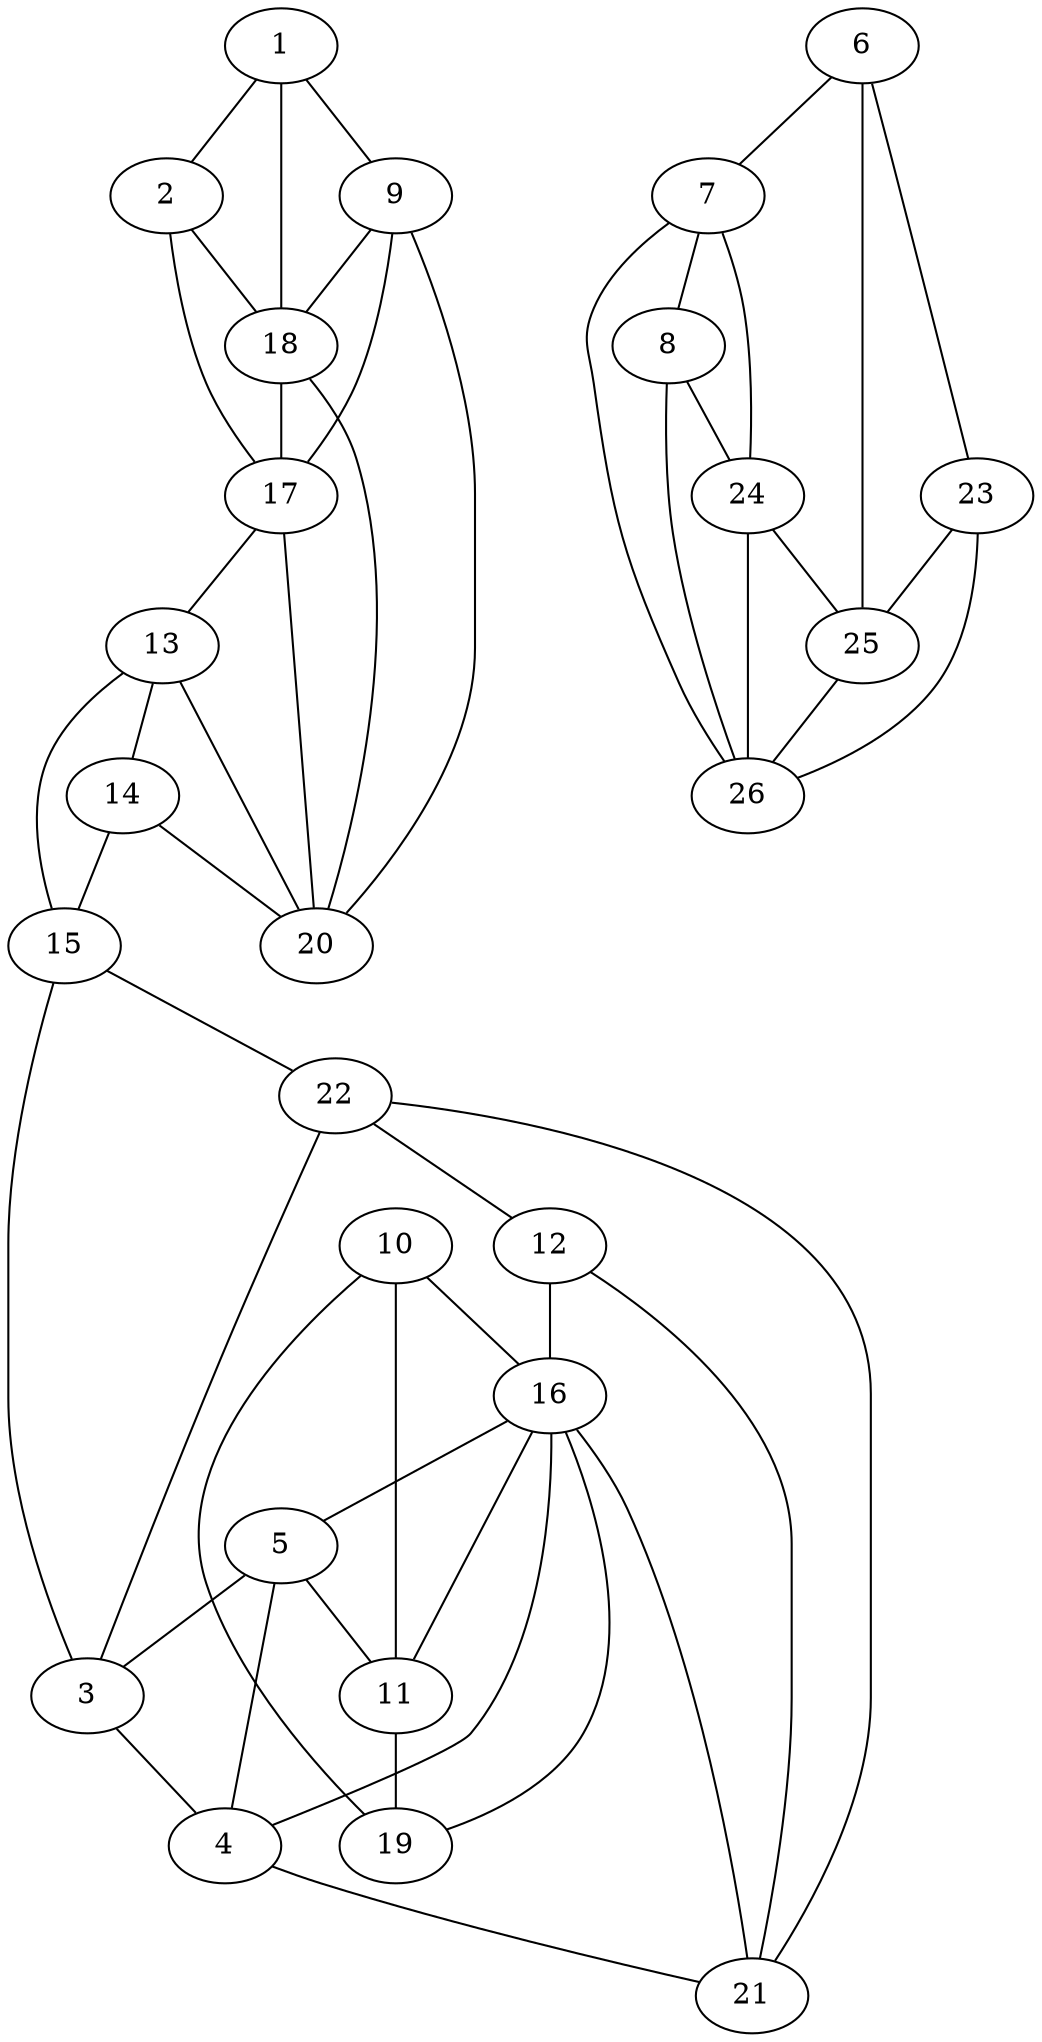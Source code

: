 graph pdb1ggr {
	1	 [aaLength=5,
		sequence=NIEDV,
		type=0];
	2	 [aaLength=6,
		sequence=DVVFAE,
		type=0];
	1 -- 2	 [distance0="11.57316",
		frequency=1,
		type0=1];
	9	 [aaLength=4,
		sequence=IEII,
		type=1];
	1 -- 9	 [distance0="53.77823",
		frequency=1,
		type0=3];
	18	 [aaLength=4,
		sequence=GEIV,
		type=1];
	1 -- 18	 [distance0="52.57469",
		frequency=1,
		type0=2];
	17	 [aaLength=7,
		sequence=DGIAIKP,
		type=1];
	2 -- 17	 [distance0="45.49492",
		distance1="4.0",
		frequency=2,
		type0=2,
		type1=4];
	2 -- 18	 [distance0="45.49492",
		frequency=1,
		type0=3];
	3	 [aaLength=6,
		sequence=DTVELK,
		type=0];
	4	 [aaLength=9,
		sequence=DLPLLEEKA,
		type=0];
	3 -- 4	 [distance0="30.17879",
		frequency=1,
		type0=1];
	15	 [aaLength=5,
		sequence=ELFVH,
		type=1];
	3 -- 15	 [distance0="43.73847",
		frequency=1,
		type0=2];
	22	 [aaLength=3,
		sequence=FKR,
		type=1];
	3 -- 22	 [distance0="43.93237",
		distance1="3.0",
		frequency=2,
		type0=3,
		type1=4];
	5	 [aaLength=5,
		sequence=NMDEI,
		type=0];
	4 -- 5	 [distance0="20.34225",
		frequency=1,
		type0=1];
	16	 [aaLength=5,
		sequence=TPVVI,
		type=1];
	4 -- 16	 [distance0="4.0",
		frequency=1,
		type0=4];
	21	 [aaLength=5,
		sequence=TVIEF,
		type=1];
	4 -- 21	 [distance0="49.3057",
		frequency=1,
		type0=3];
	5 -- 3	 [distance0="49.56937",
		frequency=1,
		type0=2];
	11	 [aaLength=4,
		sequence=ELIK,
		type=1];
	5 -- 11	 [distance0="55.46653",
		distance1="1.0",
		frequency=2,
		type0=3,
		type1=4];
	6	 [aaLength=13,
		sequence=vanDerWaals,
		type=0];
	7	 [aaLength=6,
		sequence=vanDerWaals,
		type=0];
	6 -- 7	 [distance0="33.86742",
		frequency=1,
		type0=1];
	23	 [aaLength=6,
		sequence=vanDerWaals,
		type=1];
	6 -- 23	 [distance0="41.68056",
		frequency=1,
		type0=2];
	25	 [aaLength=6,
		sequence=vanDerWaals,
		type=1];
	6 -- 25	 [distance0="43.09604",
		distance1="0.0",
		frequency=2,
		type0=3,
		type1=4];
	8	 [aaLength=16,
		sequence=vanDerWaals,
		type=0];
	7 -- 8	 [distance0="30.30983",
		frequency=1,
		type0=1];
	24	 [aaLength=7,
		sequence=vanDerWaals,
		type=1];
	7 -- 24	 [distance0="0.0",
		frequency=1,
		type0=4];
	26	 [aaLength=4,
		sequence=vanDerWaals,
		type=1];
	7 -- 26	 [distance0="51.64434",
		frequency=1,
		type0=3];
	8 -- 24	 [distance0="32.85277",
		frequency=1,
		type0=2];
	8 -- 26	 [distance0="42.88712",
		frequency=1,
		type0=3];
	9 -- 17	 [distance0="28.0",
		frequency=1,
		type0=2];
	9 -- 18	 [distance0="8.0",
		distance1="4.0",
		frequency=2,
		type0=1,
		type1=4];
	20	 [aaLength=3,
		sequence=KMV,
		type=1];
	9 -- 20	 [distance0="38.0",
		frequency=1,
		type0=3];
	10	 [aaLength=6,
		sequence=PVIRIK,
		type=1];
	10 -- 16	 [distance0="26.0",
		frequency=1,
		type0=3];
	10 -- 11	 [distance0="14.0",
		frequency=1,
		type0=2];
	19	 [aaLength=2,
		sequence=SV,
		type=1];
	10 -- 19	 [distance0="7.0",
		frequency=1,
		type0=1];
	11 -- 19	 [distance0="7.0",
		distance1="3.0",
		frequency=2,
		type0=1,
		type1=4];
	12	 [aaLength=2,
		sequence=RV,
		type=1];
	12 -- 16	 [distance0="24.0",
		frequency=1,
		type0=3];
	12 -- 21	 [distance0="6.0",
		distance1="4.0",
		frequency=2,
		type0=1,
		type1=4];
	13	 [aaLength=6,
		sequence=GTIGKI,
		type=1];
	14	 [aaLength=6,
		sequence=AFSIES,
		type=1];
	13 -- 14	 [distance0="11.0",
		distance1="5.0",
		frequency=2,
		type0=2,
		type1=4];
	13 -- 20	 [distance0="7.0",
		frequency=1,
		type0=1];
	14 -- 15	 [distance0="10.0",
		distance1="4.0",
		frequency=2,
		type0=1,
		type1=4];
	14 -- 20	 [distance0="18.0",
		frequency=1,
		type0=3];
	15 -- 13	 [distance0="21.0",
		frequency=1,
		type0=3];
	15 -- 22	 [distance0="17.0",
		frequency=1,
		type0=2];
	16 -- 5	 [distance0="1.0",
		frequency=1,
		type0=4];
	16 -- 11	 [distance0="12.0",
		frequency=1,
		type0=1];
	16 -- 19	 [distance0="19.0",
		frequency=1,
		type0=3];
	16 -- 21	 [distance0="18.0",
		frequency=1,
		type0=2];
	17 -- 13	 [distance0="17.0",
		frequency=1,
		type0=2];
	17 -- 20	 [distance0="10.0",
		distance1="3.0",
		frequency=2,
		type0=1,
		type1=4];
	18 -- 17	 [distance0="20.0",
		frequency=1,
		type0=2];
	18 -- 20	 [distance0="30.0",
		frequency=1,
		type0=3];
	21 -- 22	 [distance0="15.0",
		frequency=1,
		type0=2];
	22 -- 12	 [distance0="9.0",
		distance1="6.0",
		frequency=2,
		type0=1,
		type1=4];
	23 -- 25	 [distance0="30.0",
		frequency=1,
		type0=1];
	23 -- 26	 [distance0="38.0",
		frequency=1,
		type0=2];
	24 -- 25	 [distance0="28.0",
		frequency=1,
		type0=2];
	24 -- 26	 [distance0="20.0",
		frequency=1,
		type0=1];
	25 -- 26	 [distance0="8.0",
		distance1="0.0",
		frequency=2,
		type0=1,
		type1=4];
}
